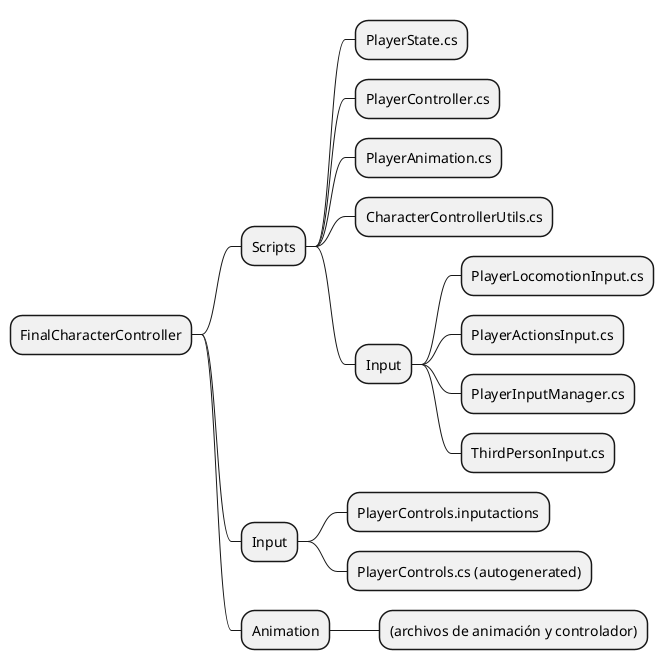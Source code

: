 @startmindmap
* FinalCharacterController
** Scripts
*** PlayerState.cs
*** PlayerController.cs
*** PlayerAnimation.cs
*** CharacterControllerUtils.cs
*** Input
**** PlayerLocomotionInput.cs
**** PlayerActionsInput.cs
**** PlayerInputManager.cs
**** ThirdPersonInput.cs
** Input
*** PlayerControls.inputactions
*** PlayerControls.cs (autogenerated)
** Animation
*** (archivos de animación y controlador)
@endmindmap
